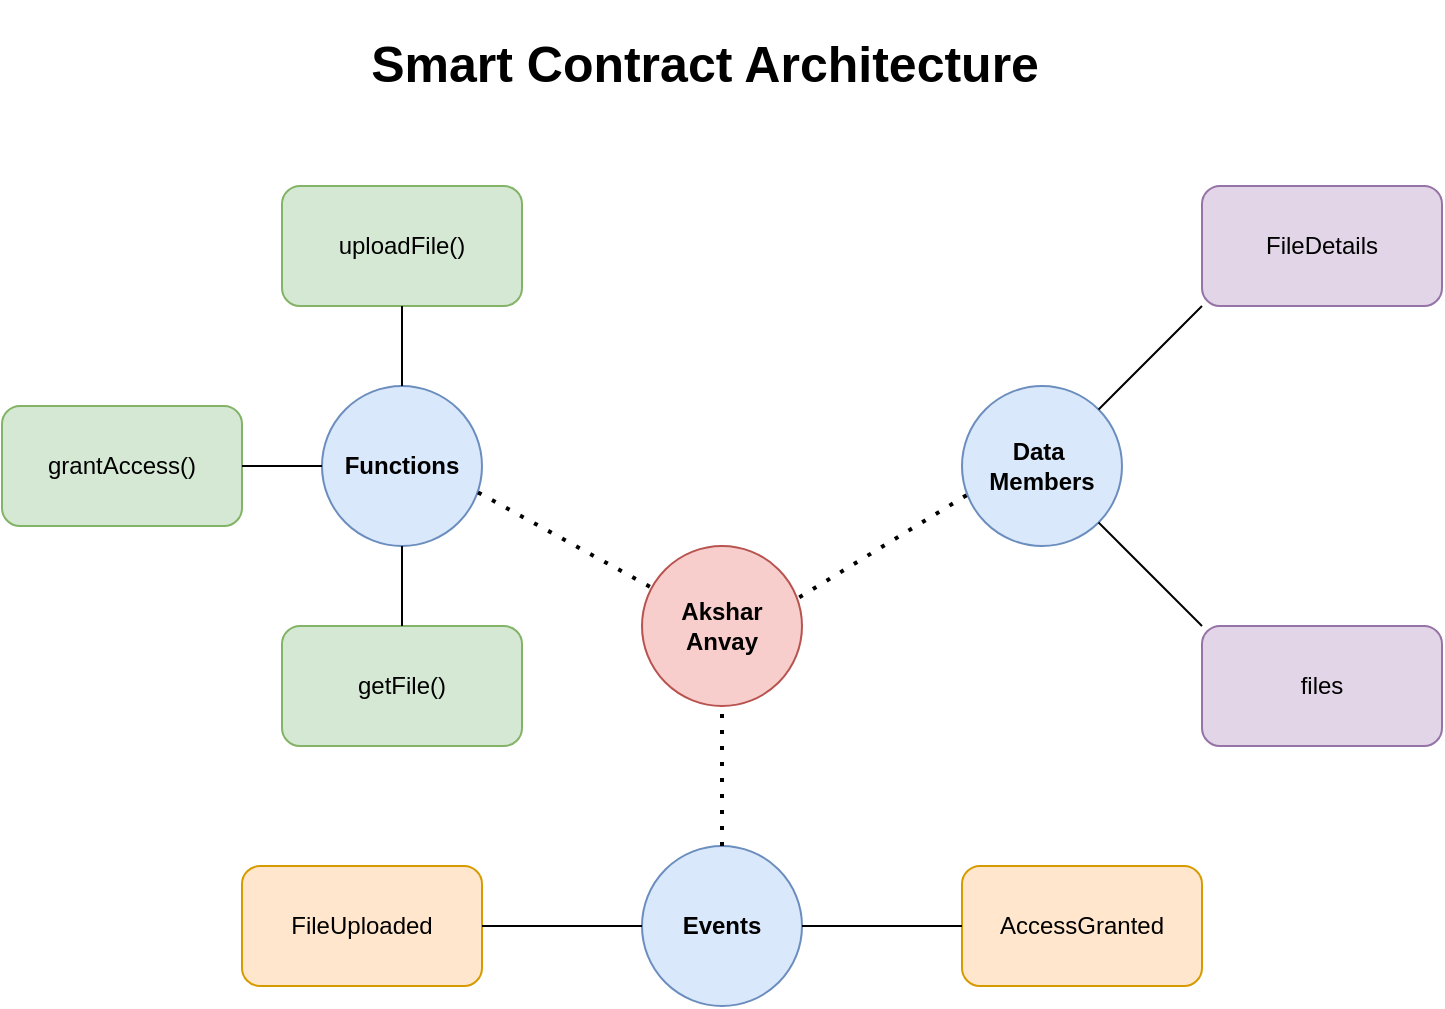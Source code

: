 <mxfile version="26.0.10">
  <diagram name="Page-1" id="soa-EswkDos1NlLR2S99">
    <mxGraphModel dx="1354" dy="714" grid="1" gridSize="10" guides="1" tooltips="1" connect="1" arrows="1" fold="1" page="1" pageScale="1" pageWidth="1000" pageHeight="700" math="0" shadow="0">
      <root>
        <mxCell id="0" />
        <mxCell id="1" parent="0" />
        <mxCell id="qNuIPhs0UhlHQLYQ4hCc-9" value="&lt;div&gt;Akshar&lt;/div&gt;Anvay" style="ellipse;whiteSpace=wrap;html=1;aspect=fixed;fontStyle=1;fillColor=#f8cecc;strokeColor=#b85450;" vertex="1" parent="1">
          <mxGeometry x="440" y="322" width="80" height="80" as="geometry" />
        </mxCell>
        <mxCell id="qNuIPhs0UhlHQLYQ4hCc-10" value="Data&amp;nbsp;&lt;div&gt;&lt;/div&gt;&lt;div&gt;Members&lt;/div&gt;" style="ellipse;whiteSpace=wrap;html=1;aspect=fixed;fontStyle=1;fillColor=#dae8fc;strokeColor=#6c8ebf;" vertex="1" parent="1">
          <mxGeometry x="600" y="242" width="80" height="80" as="geometry" />
        </mxCell>
        <mxCell id="qNuIPhs0UhlHQLYQ4hCc-11" value="&lt;div&gt;Functions&lt;/div&gt;" style="ellipse;whiteSpace=wrap;html=1;aspect=fixed;fontStyle=1;fillColor=#dae8fc;strokeColor=#6c8ebf;" vertex="1" parent="1">
          <mxGeometry x="280" y="242" width="80" height="80" as="geometry" />
        </mxCell>
        <mxCell id="qNuIPhs0UhlHQLYQ4hCc-12" value="Events" style="ellipse;whiteSpace=wrap;html=1;aspect=fixed;fontStyle=1;fillColor=#dae8fc;strokeColor=#6c8ebf;" vertex="1" parent="1">
          <mxGeometry x="440" y="472" width="80" height="80" as="geometry" />
        </mxCell>
        <mxCell id="qNuIPhs0UhlHQLYQ4hCc-16" value="" style="endArrow=none;dashed=1;html=1;dashPattern=1 3;strokeWidth=2;rounded=0;entryX=0.5;entryY=1;entryDx=0;entryDy=0;exitX=0.5;exitY=0;exitDx=0;exitDy=0;" edge="1" parent="1" source="qNuIPhs0UhlHQLYQ4hCc-12" target="qNuIPhs0UhlHQLYQ4hCc-9">
          <mxGeometry width="50" height="50" relative="1" as="geometry">
            <mxPoint x="450" y="512" as="sourcePoint" />
            <mxPoint x="500" y="462" as="targetPoint" />
            <Array as="points" />
          </mxGeometry>
        </mxCell>
        <mxCell id="qNuIPhs0UhlHQLYQ4hCc-18" value="" style="endArrow=none;dashed=1;html=1;dashPattern=1 3;strokeWidth=2;rounded=0;exitX=0.983;exitY=0.321;exitDx=0;exitDy=0;exitPerimeter=0;entryX=0.036;entryY=0.678;entryDx=0;entryDy=0;entryPerimeter=0;" edge="1" parent="1" source="qNuIPhs0UhlHQLYQ4hCc-9" target="qNuIPhs0UhlHQLYQ4hCc-10">
          <mxGeometry width="50" height="50" relative="1" as="geometry">
            <mxPoint x="490" y="432" as="sourcePoint" />
            <mxPoint x="540" y="382" as="targetPoint" />
          </mxGeometry>
        </mxCell>
        <mxCell id="qNuIPhs0UhlHQLYQ4hCc-19" value="" style="endArrow=none;dashed=1;html=1;dashPattern=1 3;strokeWidth=2;rounded=0;exitX=0.975;exitY=0.665;exitDx=0;exitDy=0;exitPerimeter=0;" edge="1" parent="1" source="qNuIPhs0UhlHQLYQ4hCc-11" target="qNuIPhs0UhlHQLYQ4hCc-9">
          <mxGeometry width="50" height="50" relative="1" as="geometry">
            <mxPoint x="420" y="342" as="sourcePoint" />
            <mxPoint x="470" y="292" as="targetPoint" />
          </mxGeometry>
        </mxCell>
        <mxCell id="qNuIPhs0UhlHQLYQ4hCc-21" value="uploadFile()" style="rounded=1;whiteSpace=wrap;html=1;fillColor=#d5e8d4;strokeColor=#82b366;" vertex="1" parent="1">
          <mxGeometry x="260" y="142" width="120" height="60" as="geometry" />
        </mxCell>
        <mxCell id="qNuIPhs0UhlHQLYQ4hCc-22" value="grantAccess()" style="rounded=1;whiteSpace=wrap;html=1;fillColor=#d5e8d4;strokeColor=#82b366;" vertex="1" parent="1">
          <mxGeometry x="120" y="252" width="120" height="60" as="geometry" />
        </mxCell>
        <mxCell id="qNuIPhs0UhlHQLYQ4hCc-23" value="getFile()" style="rounded=1;whiteSpace=wrap;html=1;fillColor=#d5e8d4;strokeColor=#82b366;" vertex="1" parent="1">
          <mxGeometry x="260" y="362" width="120" height="60" as="geometry" />
        </mxCell>
        <mxCell id="qNuIPhs0UhlHQLYQ4hCc-27" value="" style="endArrow=none;html=1;rounded=0;entryX=0;entryY=0.5;entryDx=0;entryDy=0;exitX=1;exitY=0.5;exitDx=0;exitDy=0;" edge="1" parent="1" source="qNuIPhs0UhlHQLYQ4hCc-22" target="qNuIPhs0UhlHQLYQ4hCc-11">
          <mxGeometry width="50" height="50" relative="1" as="geometry">
            <mxPoint x="500" y="382" as="sourcePoint" />
            <mxPoint x="550" y="332" as="targetPoint" />
          </mxGeometry>
        </mxCell>
        <mxCell id="qNuIPhs0UhlHQLYQ4hCc-28" value="" style="endArrow=none;html=1;rounded=0;entryX=0.5;entryY=1;entryDx=0;entryDy=0;exitX=0.5;exitY=0;exitDx=0;exitDy=0;" edge="1" parent="1" source="qNuIPhs0UhlHQLYQ4hCc-23" target="qNuIPhs0UhlHQLYQ4hCc-11">
          <mxGeometry width="50" height="50" relative="1" as="geometry">
            <mxPoint x="500" y="382" as="sourcePoint" />
            <mxPoint x="550" y="332" as="targetPoint" />
          </mxGeometry>
        </mxCell>
        <mxCell id="qNuIPhs0UhlHQLYQ4hCc-29" value="" style="endArrow=none;html=1;rounded=0;exitX=0.5;exitY=0;exitDx=0;exitDy=0;entryX=0.5;entryY=1;entryDx=0;entryDy=0;" edge="1" parent="1" source="qNuIPhs0UhlHQLYQ4hCc-11" target="qNuIPhs0UhlHQLYQ4hCc-21">
          <mxGeometry width="50" height="50" relative="1" as="geometry">
            <mxPoint x="500" y="292" as="sourcePoint" />
            <mxPoint x="550" y="242" as="targetPoint" />
          </mxGeometry>
        </mxCell>
        <mxCell id="qNuIPhs0UhlHQLYQ4hCc-30" value="FileDetails" style="rounded=1;whiteSpace=wrap;html=1;fillColor=#e1d5e7;strokeColor=#9673a6;" vertex="1" parent="1">
          <mxGeometry x="720" y="142" width="120" height="60" as="geometry" />
        </mxCell>
        <mxCell id="qNuIPhs0UhlHQLYQ4hCc-31" value="files" style="rounded=1;whiteSpace=wrap;html=1;fillColor=#e1d5e7;strokeColor=#9673a6;" vertex="1" parent="1">
          <mxGeometry x="720" y="362" width="120" height="60" as="geometry" />
        </mxCell>
        <mxCell id="qNuIPhs0UhlHQLYQ4hCc-32" value="" style="endArrow=none;html=1;rounded=0;entryX=0;entryY=1;entryDx=0;entryDy=0;exitX=1;exitY=0;exitDx=0;exitDy=0;" edge="1" parent="1" source="qNuIPhs0UhlHQLYQ4hCc-10" target="qNuIPhs0UhlHQLYQ4hCc-30">
          <mxGeometry width="50" height="50" relative="1" as="geometry">
            <mxPoint x="680" y="322" as="sourcePoint" />
            <mxPoint x="730" y="272" as="targetPoint" />
          </mxGeometry>
        </mxCell>
        <mxCell id="qNuIPhs0UhlHQLYQ4hCc-33" value="" style="endArrow=none;html=1;rounded=0;exitX=1;exitY=1;exitDx=0;exitDy=0;entryX=0;entryY=0;entryDx=0;entryDy=0;" edge="1" parent="1" source="qNuIPhs0UhlHQLYQ4hCc-10" target="qNuIPhs0UhlHQLYQ4hCc-31">
          <mxGeometry width="50" height="50" relative="1" as="geometry">
            <mxPoint x="760" y="282" as="sourcePoint" />
            <mxPoint x="810" y="232" as="targetPoint" />
          </mxGeometry>
        </mxCell>
        <mxCell id="qNuIPhs0UhlHQLYQ4hCc-35" value="FileUploaded" style="rounded=1;whiteSpace=wrap;html=1;fillColor=#ffe6cc;strokeColor=#d79b00;" vertex="1" parent="1">
          <mxGeometry x="240" y="482" width="120" height="60" as="geometry" />
        </mxCell>
        <mxCell id="qNuIPhs0UhlHQLYQ4hCc-36" value="AccessGranted" style="rounded=1;whiteSpace=wrap;html=1;fillColor=#ffe6cc;strokeColor=#d79b00;" vertex="1" parent="1">
          <mxGeometry x="600" y="482" width="120" height="60" as="geometry" />
        </mxCell>
        <mxCell id="qNuIPhs0UhlHQLYQ4hCc-37" value="" style="endArrow=none;html=1;rounded=0;exitX=1;exitY=0.5;exitDx=0;exitDy=0;entryX=0;entryY=0.5;entryDx=0;entryDy=0;" edge="1" parent="1" source="qNuIPhs0UhlHQLYQ4hCc-35" target="qNuIPhs0UhlHQLYQ4hCc-12">
          <mxGeometry width="50" height="50" relative="1" as="geometry">
            <mxPoint x="420" y="462" as="sourcePoint" />
            <mxPoint x="470" y="412" as="targetPoint" />
          </mxGeometry>
        </mxCell>
        <mxCell id="qNuIPhs0UhlHQLYQ4hCc-38" value="" style="endArrow=none;html=1;rounded=0;exitX=1;exitY=0.5;exitDx=0;exitDy=0;entryX=0;entryY=0.5;entryDx=0;entryDy=0;" edge="1" parent="1" source="qNuIPhs0UhlHQLYQ4hCc-12" target="qNuIPhs0UhlHQLYQ4hCc-36">
          <mxGeometry width="50" height="50" relative="1" as="geometry">
            <mxPoint x="510" y="472" as="sourcePoint" />
            <mxPoint x="560" y="422" as="targetPoint" />
          </mxGeometry>
        </mxCell>
        <mxCell id="qNuIPhs0UhlHQLYQ4hCc-39" value="Smart Contract Architecture&amp;nbsp;" style="rounded=1;whiteSpace=wrap;html=1;opacity=0;fontSize=25;align=center;fontStyle=1" vertex="1" parent="1">
          <mxGeometry x="260" y="50" width="430" height="60" as="geometry" />
        </mxCell>
      </root>
    </mxGraphModel>
  </diagram>
</mxfile>
